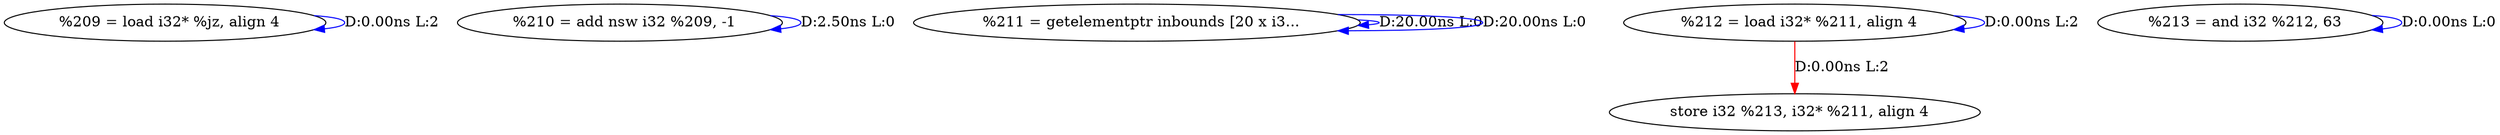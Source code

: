 digraph {
Node0x2d15300[label="  %209 = load i32* %jz, align 4"];
Node0x2d15300 -> Node0x2d15300[label="D:0.00ns L:2",color=blue];
Node0x2d153e0[label="  %210 = add nsw i32 %209, -1"];
Node0x2d153e0 -> Node0x2d153e0[label="D:2.50ns L:0",color=blue];
Node0x2d154c0[label="  %211 = getelementptr inbounds [20 x i3..."];
Node0x2d154c0 -> Node0x2d154c0[label="D:20.00ns L:0",color=blue];
Node0x2d154c0 -> Node0x2d154c0[label="D:20.00ns L:0",color=blue];
Node0x2d155a0[label="  %212 = load i32* %211, align 4"];
Node0x2d155a0 -> Node0x2d155a0[label="D:0.00ns L:2",color=blue];
Node0x2d15760[label="  store i32 %213, i32* %211, align 4"];
Node0x2d155a0 -> Node0x2d15760[label="D:0.00ns L:2",color=red];
Node0x2d15680[label="  %213 = and i32 %212, 63"];
Node0x2d15680 -> Node0x2d15680[label="D:0.00ns L:0",color=blue];
}
